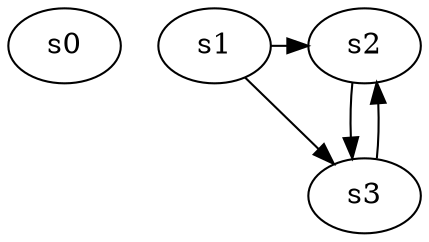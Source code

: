 digraph game_0934_complex_4 {
    s0 [name="s0", player=0, target=1];
    s1 [name="s1", player=1, target=1];
    s2 [name="s2", player=1, target=1];
    s3 [name="s3", player=0, target=1];

    s1 -> s2 [constraint="time % 5 == 0 || time % 4 == 1"];
    s1 -> s3 [constraint="time % 5 == 1"];
    s2 -> s3;
    s3 -> s2 [constraint="time % 5 == 3 || time % 2 == 1"];
}
